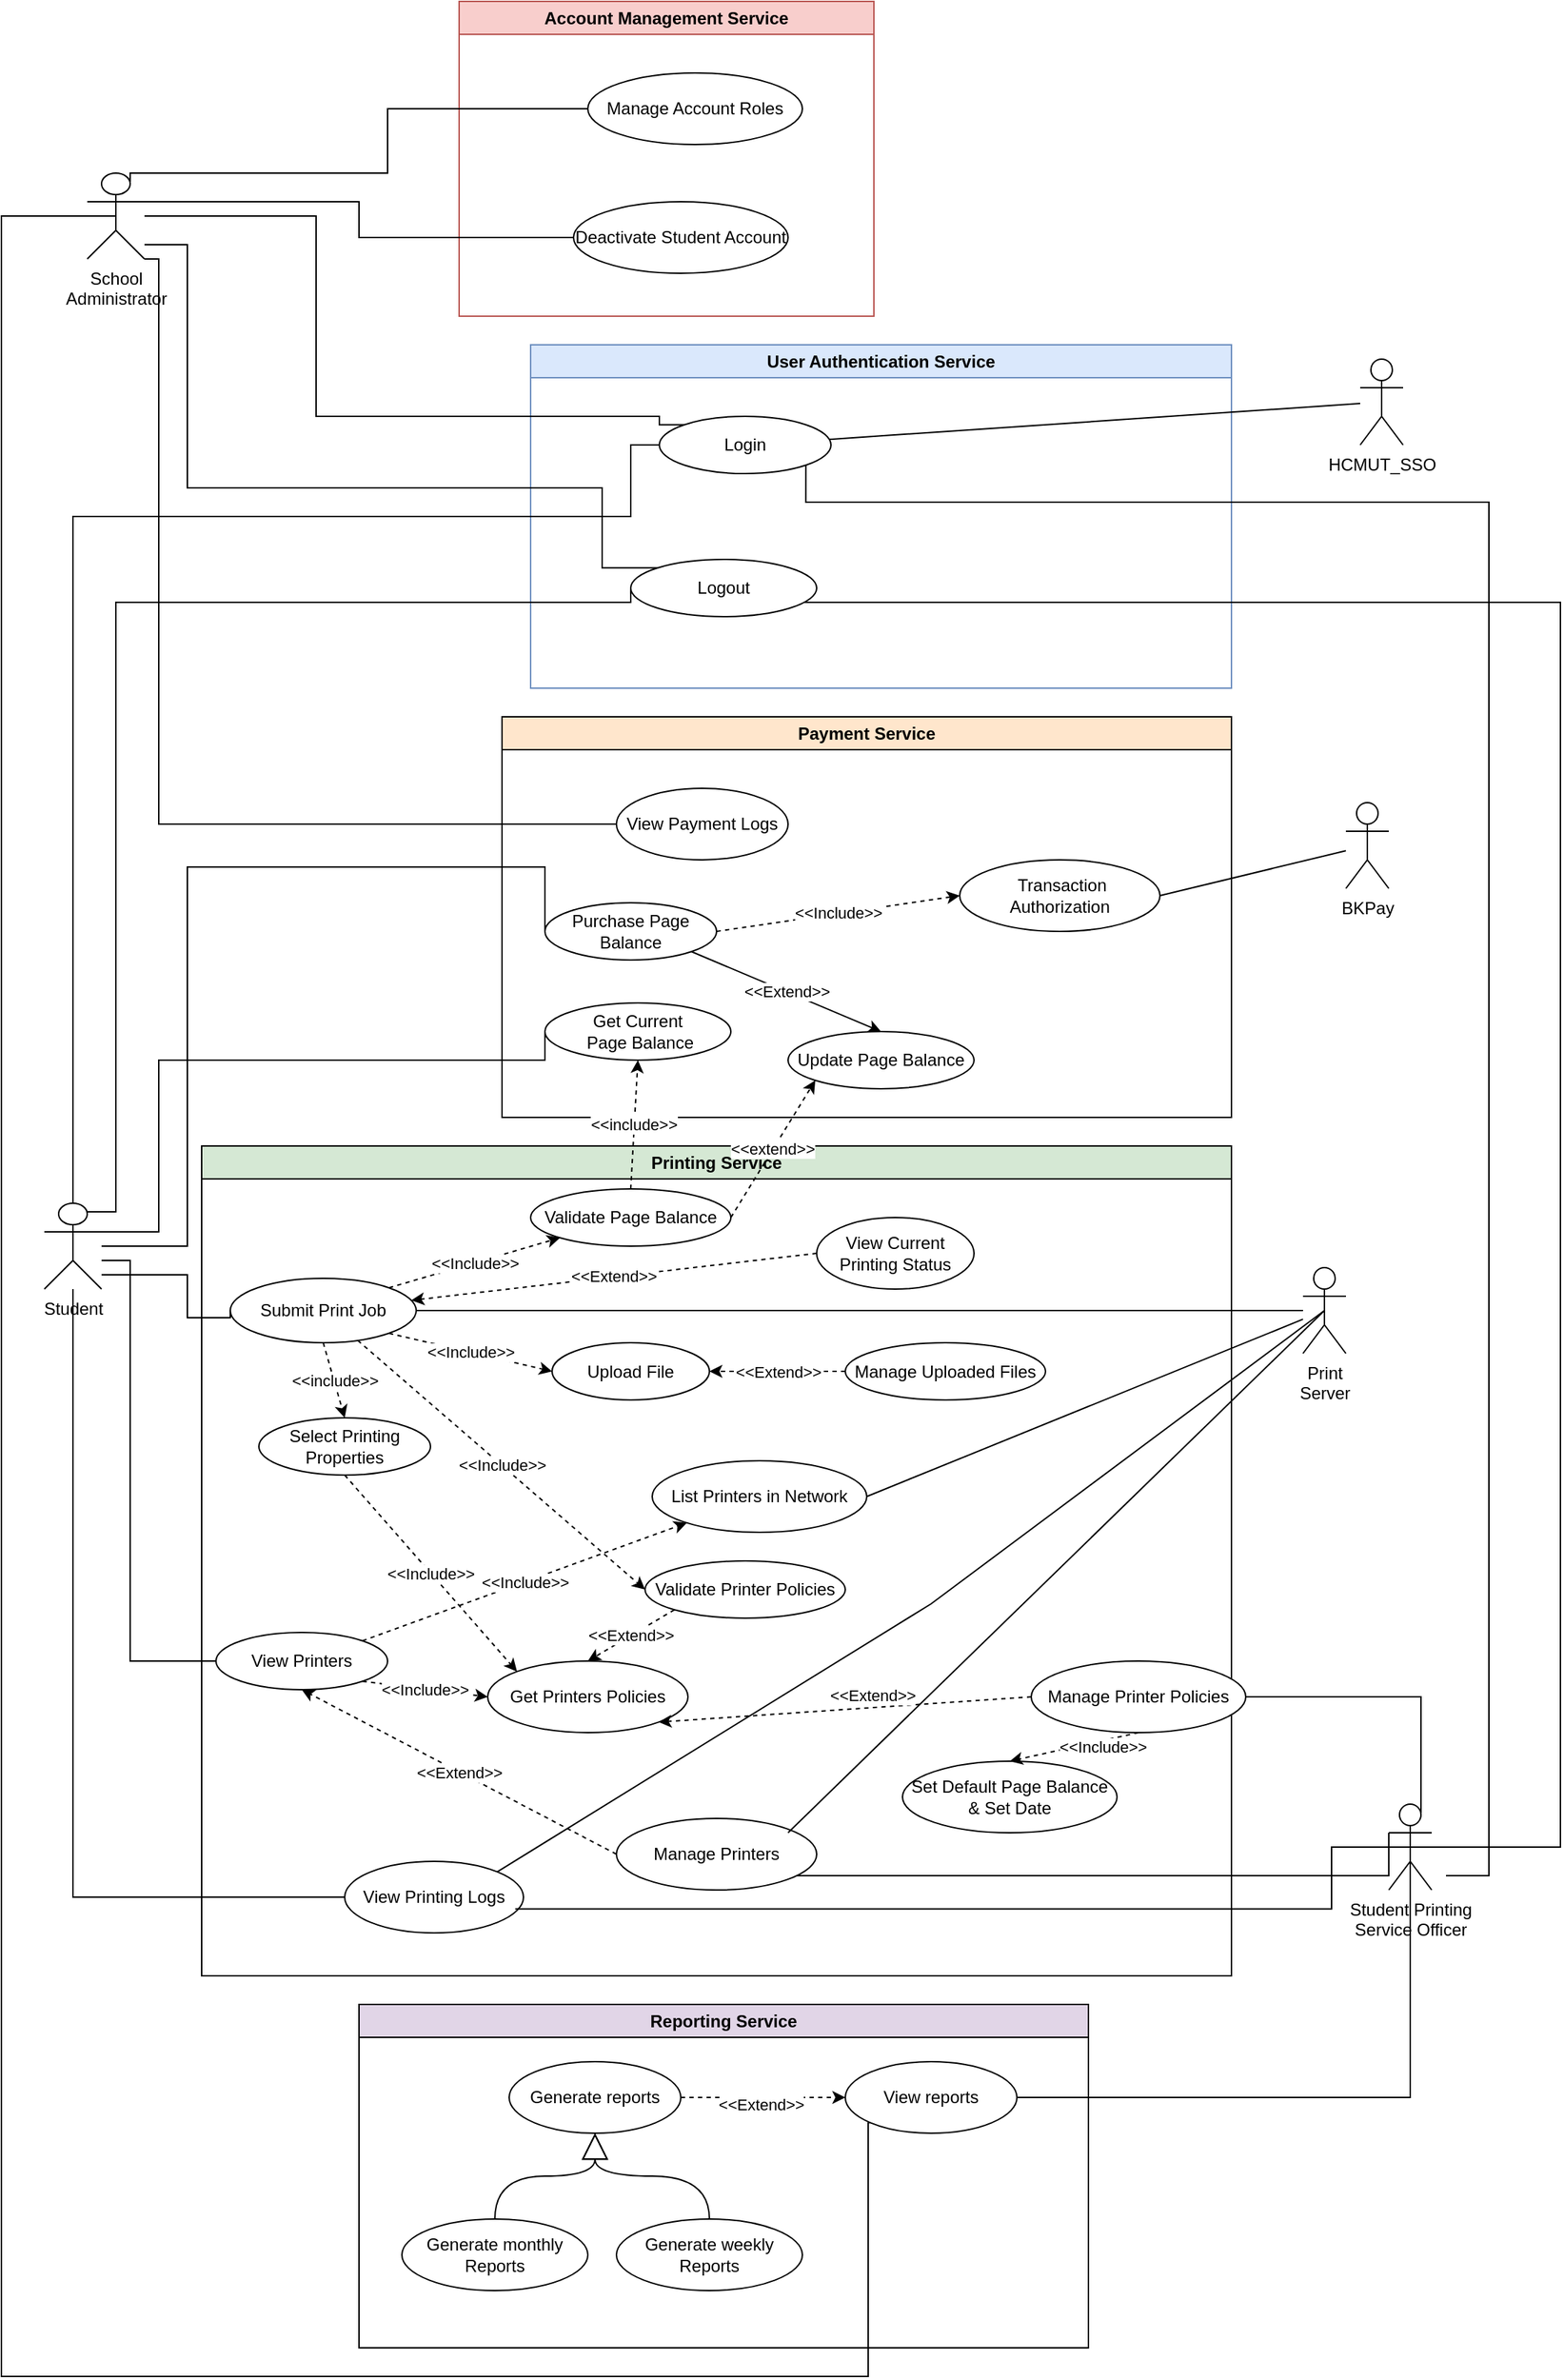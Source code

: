 <mxfile version="22.0.6" type="google">
  <diagram name="Page-1" id="yjwb8_FeGXJeK1elJ5wr">
    <mxGraphModel grid="1" page="1" gridSize="10" guides="1" tooltips="1" connect="1" arrows="1" fold="1" pageScale="1" pageWidth="850" pageHeight="1100" math="0" shadow="0">
      <root>
        <mxCell id="0" />
        <mxCell id="1" parent="0" />
        <mxCell id="9v_Q3Rwq5RwcZCM3eaC2-4" style="edgeStyle=orthogonalEdgeStyle;rounded=0;orthogonalLoop=1;jettySize=auto;html=1;exitX=1;exitY=0.5;exitDx=0;exitDy=0;" edge="1" parent="1">
          <mxGeometry relative="1" as="geometry">
            <mxPoint x="-240" y="900" as="sourcePoint" />
            <mxPoint x="-240" y="900" as="targetPoint" />
          </mxGeometry>
        </mxCell>
        <mxCell id="hRhXeQrY2aHqV7PL9zjj-3" value="Printing Service" style="swimlane;whiteSpace=wrap;html=1;fillColor=#d5e8d4;strokeColor=default;swimlaneLine=1;glass=0;rounded=0;" vertex="1" parent="1">
          <mxGeometry x="-680" y="240" width="720" height="580" as="geometry" />
        </mxCell>
        <mxCell id="hRhXeQrY2aHqV7PL9zjj-9" value="View Printers" style="ellipse;whiteSpace=wrap;html=1;" vertex="1" parent="hRhXeQrY2aHqV7PL9zjj-3">
          <mxGeometry x="10" y="340" width="120" height="40" as="geometry" />
        </mxCell>
        <mxCell id="hRhXeQrY2aHqV7PL9zjj-12" value="Submit Print Job" style="ellipse;whiteSpace=wrap;html=1;" vertex="1" parent="hRhXeQrY2aHqV7PL9zjj-3">
          <mxGeometry x="20" y="92.5" width="130" height="45" as="geometry" />
        </mxCell>
        <mxCell id="hRhXeQrY2aHqV7PL9zjj-19" value="Get Printers Policies" style="ellipse;whiteSpace=wrap;html=1;" vertex="1" parent="hRhXeQrY2aHqV7PL9zjj-3">
          <mxGeometry x="200" y="360" width="140" height="50" as="geometry" />
        </mxCell>
        <mxCell id="hRhXeQrY2aHqV7PL9zjj-22" value="&amp;lt;&amp;lt;Include&amp;gt;&amp;gt;" style="endArrow=classic;html=1;rounded=0;exitX=1;exitY=1;exitDx=0;exitDy=0;entryX=0;entryY=0.5;entryDx=0;entryDy=0;dashed=1;" edge="1" parent="hRhXeQrY2aHqV7PL9zjj-3" source="hRhXeQrY2aHqV7PL9zjj-9" target="hRhXeQrY2aHqV7PL9zjj-19">
          <mxGeometry width="50" height="50" relative="1" as="geometry">
            <mxPoint x="550" y="450" as="sourcePoint" />
            <mxPoint x="600" y="400" as="targetPoint" />
          </mxGeometry>
        </mxCell>
        <mxCell id="hRhXeQrY2aHqV7PL9zjj-23" value="List Printers in Network" style="ellipse;whiteSpace=wrap;html=1;" vertex="1" parent="hRhXeQrY2aHqV7PL9zjj-3">
          <mxGeometry x="315" y="220" width="150" height="50" as="geometry" />
        </mxCell>
        <mxCell id="hRhXeQrY2aHqV7PL9zjj-24" value="&amp;lt;&amp;lt;Include&amp;gt;&amp;gt;" style="endArrow=classic;html=1;rounded=0;exitX=1;exitY=0;exitDx=0;exitDy=0;dashed=1;" edge="1" parent="hRhXeQrY2aHqV7PL9zjj-3" source="hRhXeQrY2aHqV7PL9zjj-9" target="hRhXeQrY2aHqV7PL9zjj-23">
          <mxGeometry width="50" height="50" relative="1" as="geometry">
            <mxPoint x="190" y="220" as="sourcePoint" />
            <mxPoint x="310" y="200" as="targetPoint" />
          </mxGeometry>
        </mxCell>
        <mxCell id="hRhXeQrY2aHqV7PL9zjj-44" value="Validate Printer Policies" style="ellipse;whiteSpace=wrap;html=1;" vertex="1" parent="hRhXeQrY2aHqV7PL9zjj-3">
          <mxGeometry x="310" y="290" width="140" height="40" as="geometry" />
        </mxCell>
        <mxCell id="hRhXeQrY2aHqV7PL9zjj-28" value="Validate Page Balance" style="ellipse;whiteSpace=wrap;html=1;" vertex="1" parent="hRhXeQrY2aHqV7PL9zjj-3">
          <mxGeometry x="230" y="30" width="140" height="40" as="geometry" />
        </mxCell>
        <mxCell id="hRhXeQrY2aHqV7PL9zjj-29" value="&amp;lt;&amp;lt;Include&amp;gt;&amp;gt;" style="endArrow=classic;html=1;rounded=0;exitX=1;exitY=0;exitDx=0;exitDy=0;dashed=1;entryX=0;entryY=1;entryDx=0;entryDy=0;" edge="1" parent="hRhXeQrY2aHqV7PL9zjj-3" source="hRhXeQrY2aHqV7PL9zjj-12" target="hRhXeQrY2aHqV7PL9zjj-28">
          <mxGeometry width="50" height="50" relative="1" as="geometry">
            <mxPoint x="240" y="160" as="sourcePoint" />
            <mxPoint x="420" y="173" as="targetPoint" />
          </mxGeometry>
        </mxCell>
        <mxCell id="hRhXeQrY2aHqV7PL9zjj-45" value="&amp;lt;&amp;lt;Include&amp;gt;&amp;gt;" style="endArrow=classic;html=1;rounded=0;dashed=1;entryX=0;entryY=0.5;entryDx=0;entryDy=0;" edge="1" parent="hRhXeQrY2aHqV7PL9zjj-3" source="hRhXeQrY2aHqV7PL9zjj-12" target="hRhXeQrY2aHqV7PL9zjj-44">
          <mxGeometry width="50" height="50" relative="1" as="geometry">
            <mxPoint x="212" y="117" as="sourcePoint" />
            <mxPoint x="251" y="84" as="targetPoint" />
          </mxGeometry>
        </mxCell>
        <mxCell id="hRhXeQrY2aHqV7PL9zjj-46" value="View Current Printing Status" style="ellipse;whiteSpace=wrap;html=1;" vertex="1" parent="hRhXeQrY2aHqV7PL9zjj-3">
          <mxGeometry x="430" y="50" width="110" height="50" as="geometry" />
        </mxCell>
        <mxCell id="hRhXeQrY2aHqV7PL9zjj-48" value="&amp;lt;&amp;lt;Extend&amp;gt;&amp;gt;" style="endArrow=classic;html=1;rounded=0;dashed=1;exitX=0;exitY=0.5;exitDx=0;exitDy=0;" edge="1" parent="hRhXeQrY2aHqV7PL9zjj-3" source="hRhXeQrY2aHqV7PL9zjj-46" target="hRhXeQrY2aHqV7PL9zjj-12">
          <mxGeometry x="-0.002" width="50" height="50" relative="1" as="geometry">
            <mxPoint x="185" y="154" as="sourcePoint" />
            <mxPoint x="420" y="50" as="targetPoint" />
            <mxPoint as="offset" />
          </mxGeometry>
        </mxCell>
        <mxCell id="hRhXeQrY2aHqV7PL9zjj-51" style="edgeStyle=orthogonalEdgeStyle;rounded=0;orthogonalLoop=1;jettySize=auto;html=1;exitX=0.5;exitY=1;exitDx=0;exitDy=0;" edge="1" parent="hRhXeQrY2aHqV7PL9zjj-3" source="hRhXeQrY2aHqV7PL9zjj-28" target="hRhXeQrY2aHqV7PL9zjj-28">
          <mxGeometry relative="1" as="geometry" />
        </mxCell>
        <mxCell id="hRhXeQrY2aHqV7PL9zjj-56" value="View Printing Logs" style="ellipse;whiteSpace=wrap;html=1;" vertex="1" parent="hRhXeQrY2aHqV7PL9zjj-3">
          <mxGeometry x="100" y="500" width="125" height="50" as="geometry" />
        </mxCell>
        <mxCell id="hRhXeQrY2aHqV7PL9zjj-66" value="&amp;lt;&amp;lt;Extend&amp;gt;&amp;gt;" style="endArrow=classic;html=1;rounded=0;dashed=1;entryX=0.5;entryY=0;entryDx=0;entryDy=0;exitX=0;exitY=1;exitDx=0;exitDy=0;" edge="1" parent="hRhXeQrY2aHqV7PL9zjj-3" source="hRhXeQrY2aHqV7PL9zjj-44" target="hRhXeQrY2aHqV7PL9zjj-19">
          <mxGeometry x="-0.009" width="50" height="50" relative="1" as="geometry">
            <mxPoint x="165" y="129" as="sourcePoint" />
            <mxPoint x="420" y="125" as="targetPoint" />
            <mxPoint as="offset" />
          </mxGeometry>
        </mxCell>
        <mxCell id="hRhXeQrY2aHqV7PL9zjj-67" value="Manage Printers" style="ellipse;whiteSpace=wrap;html=1;" vertex="1" parent="hRhXeQrY2aHqV7PL9zjj-3">
          <mxGeometry x="290" y="470" width="140" height="50" as="geometry" />
        </mxCell>
        <mxCell id="hRhXeQrY2aHqV7PL9zjj-88" value="&amp;lt;&amp;lt;Extend&amp;gt;&amp;gt;" style="endArrow=classic;html=1;rounded=0;dashed=1;entryX=0.5;entryY=1;entryDx=0;entryDy=0;exitX=0;exitY=0.5;exitDx=0;exitDy=0;" edge="1" parent="hRhXeQrY2aHqV7PL9zjj-3" source="hRhXeQrY2aHqV7PL9zjj-67" target="hRhXeQrY2aHqV7PL9zjj-9">
          <mxGeometry x="-0.002" width="50" height="50" relative="1" as="geometry">
            <mxPoint x="421" y="274" as="sourcePoint" />
            <mxPoint x="365" y="310" as="targetPoint" />
            <mxPoint as="offset" />
          </mxGeometry>
        </mxCell>
        <mxCell id="hRhXeQrY2aHqV7PL9zjj-90" value="Manage Printer Policies" style="ellipse;whiteSpace=wrap;html=1;" vertex="1" parent="hRhXeQrY2aHqV7PL9zjj-3">
          <mxGeometry x="580" y="360" width="150" height="50" as="geometry" />
        </mxCell>
        <mxCell id="hRhXeQrY2aHqV7PL9zjj-91" value="&amp;lt;&amp;lt;Extend&amp;gt;&amp;gt;" style="endArrow=classic;html=1;rounded=0;dashed=1;entryX=1;entryY=1;entryDx=0;entryDy=0;exitX=0;exitY=0.5;exitDx=0;exitDy=0;" edge="1" parent="hRhXeQrY2aHqV7PL9zjj-3" source="hRhXeQrY2aHqV7PL9zjj-90" target="hRhXeQrY2aHqV7PL9zjj-19">
          <mxGeometry x="-0.149" y="-9" width="50" height="50" relative="1" as="geometry">
            <mxPoint x="380" y="445" as="sourcePoint" />
            <mxPoint x="150" y="280" as="targetPoint" />
            <mxPoint as="offset" />
          </mxGeometry>
        </mxCell>
        <mxCell id="hRhXeQrY2aHqV7PL9zjj-127" value="Set Default Page Balance&lt;br&gt;&amp;amp; Set Date" style="ellipse;whiteSpace=wrap;html=1;" vertex="1" parent="hRhXeQrY2aHqV7PL9zjj-3">
          <mxGeometry x="490" y="430" width="150" height="50" as="geometry" />
        </mxCell>
        <mxCell id="hRhXeQrY2aHqV7PL9zjj-130" value="Upload File" style="ellipse;whiteSpace=wrap;html=1;" vertex="1" parent="hRhXeQrY2aHqV7PL9zjj-3">
          <mxGeometry x="245" y="137.5" width="110" height="40" as="geometry" />
        </mxCell>
        <mxCell id="hRhXeQrY2aHqV7PL9zjj-131" value="&amp;lt;&amp;lt;Include&amp;gt;&amp;gt;" style="endArrow=classic;html=1;rounded=0;exitX=1;exitY=1;exitDx=0;exitDy=0;dashed=1;entryX=0;entryY=0.5;entryDx=0;entryDy=0;" edge="1" parent="hRhXeQrY2aHqV7PL9zjj-3" source="hRhXeQrY2aHqV7PL9zjj-12" target="hRhXeQrY2aHqV7PL9zjj-130">
          <mxGeometry width="50" height="50" relative="1" as="geometry">
            <mxPoint x="141" y="109" as="sourcePoint" />
            <mxPoint x="261" y="74" as="targetPoint" />
          </mxGeometry>
        </mxCell>
        <mxCell id="hRhXeQrY2aHqV7PL9zjj-132" value="Manage Uploaded Files" style="ellipse;whiteSpace=wrap;html=1;" vertex="1" parent="hRhXeQrY2aHqV7PL9zjj-3">
          <mxGeometry x="450" y="137.5" width="140" height="40" as="geometry" />
        </mxCell>
        <mxCell id="hRhXeQrY2aHqV7PL9zjj-133" value="&amp;lt;&amp;lt;Extend&amp;gt;&amp;gt;" style="endArrow=classic;html=1;rounded=0;dashed=1;exitX=0;exitY=0.5;exitDx=0;exitDy=0;entryX=1;entryY=0.5;entryDx=0;entryDy=0;" edge="1" parent="hRhXeQrY2aHqV7PL9zjj-3" source="hRhXeQrY2aHqV7PL9zjj-132" target="hRhXeQrY2aHqV7PL9zjj-130">
          <mxGeometry x="-0.002" width="50" height="50" relative="1" as="geometry">
            <mxPoint x="450" y="95" as="sourcePoint" />
            <mxPoint x="158" y="120" as="targetPoint" />
            <mxPoint as="offset" />
          </mxGeometry>
        </mxCell>
        <mxCell id="hRhXeQrY2aHqV7PL9zjj-134" value="Select Printing&lt;br&gt;Properties" style="ellipse;whiteSpace=wrap;html=1;" vertex="1" parent="hRhXeQrY2aHqV7PL9zjj-3">
          <mxGeometry x="40" y="190" width="120" height="40" as="geometry" />
        </mxCell>
        <mxCell id="hRhXeQrY2aHqV7PL9zjj-135" value="&amp;lt;&amp;lt;include&amp;gt;&amp;gt;" style="endArrow=classic;html=1;rounded=0;exitX=0.5;exitY=1;exitDx=0;exitDy=0;dashed=1;entryX=0.5;entryY=0;entryDx=0;entryDy=0;" edge="1" parent="hRhXeQrY2aHqV7PL9zjj-3" source="hRhXeQrY2aHqV7PL9zjj-12" target="hRhXeQrY2aHqV7PL9zjj-134">
          <mxGeometry width="50" height="50" relative="1" as="geometry">
            <mxPoint x="141" y="141" as="sourcePoint" />
            <mxPoint x="255" y="168" as="targetPoint" />
          </mxGeometry>
        </mxCell>
        <mxCell id="hRhXeQrY2aHqV7PL9zjj-136" value="&amp;lt;&amp;lt;Include&amp;gt;&amp;gt;" style="endArrow=classic;html=1;rounded=0;exitX=0.5;exitY=1;exitDx=0;exitDy=0;dashed=1;entryX=0;entryY=0;entryDx=0;entryDy=0;" edge="1" parent="hRhXeQrY2aHqV7PL9zjj-3" source="hRhXeQrY2aHqV7PL9zjj-134" target="hRhXeQrY2aHqV7PL9zjj-19">
          <mxGeometry width="50" height="50" relative="1" as="geometry">
            <mxPoint x="95" y="148" as="sourcePoint" />
            <mxPoint x="110" y="200" as="targetPoint" />
          </mxGeometry>
        </mxCell>
        <mxCell id="3JWlbJhxmjEV3d1sbLk1-1" value="&amp;lt;&amp;lt;Include&amp;gt;&amp;gt;" style="endArrow=classic;html=1;rounded=0;dashed=1;entryX=0.5;entryY=0;entryDx=0;entryDy=0;exitX=0.5;exitY=1;exitDx=0;exitDy=0;" edge="1" parent="hRhXeQrY2aHqV7PL9zjj-3" source="hRhXeQrY2aHqV7PL9zjj-90" target="hRhXeQrY2aHqV7PL9zjj-127">
          <mxGeometry x="-0.423" y="4" width="50" height="50" relative="1" as="geometry">
            <mxPoint x="590" y="395" as="sourcePoint" />
            <mxPoint x="330" y="412" as="targetPoint" />
            <mxPoint as="offset" />
          </mxGeometry>
        </mxCell>
        <mxCell id="hRhXeQrY2aHqV7PL9zjj-11" style="rounded=0;orthogonalLoop=1;jettySize=auto;html=1;endArrow=none;endFill=0;edgeStyle=orthogonalEdgeStyle;" edge="1" parent="1" source="hRhXeQrY2aHqV7PL9zjj-6" target="hRhXeQrY2aHqV7PL9zjj-9">
          <mxGeometry relative="1" as="geometry">
            <Array as="points">
              <mxPoint x="-730" y="320" />
              <mxPoint x="-730" y="600" />
            </Array>
          </mxGeometry>
        </mxCell>
        <mxCell id="hRhXeQrY2aHqV7PL9zjj-6" value="Student" style="shape=umlActor;verticalLabelPosition=bottom;verticalAlign=top;html=1;outlineConnect=0;" vertex="1" parent="1">
          <mxGeometry x="-790" y="280" width="40" height="60" as="geometry" />
        </mxCell>
        <mxCell id="hRhXeQrY2aHqV7PL9zjj-14" value="" style="endArrow=none;html=1;rounded=0;entryX=0;entryY=0.5;entryDx=0;entryDy=0;edgeStyle=orthogonalEdgeStyle;" edge="1" parent="1" source="hRhXeQrY2aHqV7PL9zjj-6" target="hRhXeQrY2aHqV7PL9zjj-12">
          <mxGeometry width="50" height="50" relative="1" as="geometry">
            <mxPoint x="-190" y="550" as="sourcePoint" />
            <mxPoint x="-140" y="500" as="targetPoint" />
            <Array as="points">
              <mxPoint x="-690" y="330" />
              <mxPoint x="-690" y="360" />
              <mxPoint x="-660" y="360" />
            </Array>
          </mxGeometry>
        </mxCell>
        <mxCell id="hRhXeQrY2aHqV7PL9zjj-25" value="Print&lt;br&gt;Server" style="shape=umlActor;verticalLabelPosition=bottom;verticalAlign=top;html=1;outlineConnect=0;" vertex="1" parent="1">
          <mxGeometry x="90" y="325" width="30" height="60" as="geometry" />
        </mxCell>
        <mxCell id="hRhXeQrY2aHqV7PL9zjj-26" value="" style="endArrow=none;html=1;rounded=0;exitX=1;exitY=0.5;exitDx=0;exitDy=0;" edge="1" parent="1" source="hRhXeQrY2aHqV7PL9zjj-23" target="hRhXeQrY2aHqV7PL9zjj-25">
          <mxGeometry width="50" height="50" relative="1" as="geometry">
            <mxPoint x="-100" y="610" as="sourcePoint" />
            <mxPoint x="-50" y="560" as="targetPoint" />
          </mxGeometry>
        </mxCell>
        <mxCell id="hRhXeQrY2aHqV7PL9zjj-31" value="" style="endArrow=none;html=1;rounded=0;exitX=1;exitY=0.5;exitDx=0;exitDy=0;" edge="1" parent="1" source="hRhXeQrY2aHqV7PL9zjj-12" target="hRhXeQrY2aHqV7PL9zjj-25">
          <mxGeometry width="50" height="50" relative="1" as="geometry">
            <mxPoint x="-110" y="610" as="sourcePoint" />
            <mxPoint x="-60" y="560" as="targetPoint" />
          </mxGeometry>
        </mxCell>
        <mxCell id="hRhXeQrY2aHqV7PL9zjj-32" value="Payment Service" style="swimlane;whiteSpace=wrap;html=1;fillColor=#ffe6cc;strokeColor=#000000;" vertex="1" parent="1">
          <mxGeometry x="-470" y="-60" width="510" height="280" as="geometry" />
        </mxCell>
        <mxCell id="hRhXeQrY2aHqV7PL9zjj-33" value="Get Current&lt;br&gt;&amp;nbsp;Page Balance" style="ellipse;whiteSpace=wrap;html=1;" vertex="1" parent="hRhXeQrY2aHqV7PL9zjj-32">
          <mxGeometry x="30" y="200" width="130" height="40" as="geometry" />
        </mxCell>
        <mxCell id="hRhXeQrY2aHqV7PL9zjj-138" value="&amp;lt;&amp;lt;Extend&amp;gt;&amp;gt;" style="rounded=0;orthogonalLoop=1;jettySize=auto;html=1;exitX=1;exitY=1;exitDx=0;exitDy=0;entryX=0.5;entryY=0;entryDx=0;entryDy=0;" edge="1" parent="hRhXeQrY2aHqV7PL9zjj-32" source="hRhXeQrY2aHqV7PL9zjj-39" target="hRhXeQrY2aHqV7PL9zjj-118">
          <mxGeometry x="0.001" relative="1" as="geometry">
            <mxPoint as="offset" />
          </mxGeometry>
        </mxCell>
        <mxCell id="hRhXeQrY2aHqV7PL9zjj-39" value="Purchase Page Balance" style="ellipse;whiteSpace=wrap;html=1;" vertex="1" parent="hRhXeQrY2aHqV7PL9zjj-32">
          <mxGeometry x="30" y="130" width="120" height="40" as="geometry" />
        </mxCell>
        <mxCell id="hRhXeQrY2aHqV7PL9zjj-41" value="&amp;nbsp;Transaction&lt;br&gt;Authorization" style="ellipse;whiteSpace=wrap;html=1;" vertex="1" parent="hRhXeQrY2aHqV7PL9zjj-32">
          <mxGeometry x="320" y="100" width="140" height="50" as="geometry" />
        </mxCell>
        <mxCell id="hRhXeQrY2aHqV7PL9zjj-43" value="&amp;lt;&amp;lt;Include&amp;gt;&amp;gt;" style="endArrow=classic;html=1;rounded=0;exitX=1;exitY=0.5;exitDx=0;exitDy=0;dashed=1;entryX=0;entryY=0.5;entryDx=0;entryDy=0;" edge="1" parent="hRhXeQrY2aHqV7PL9zjj-32" source="hRhXeQrY2aHqV7PL9zjj-39" target="hRhXeQrY2aHqV7PL9zjj-41">
          <mxGeometry width="50" height="50" relative="1" as="geometry">
            <mxPoint x="130" y="290" as="sourcePoint" />
            <mxPoint x="175" y="210" as="targetPoint" />
          </mxGeometry>
        </mxCell>
        <mxCell id="hRhXeQrY2aHqV7PL9zjj-118" value="Update Page Balance" style="ellipse;whiteSpace=wrap;html=1;" vertex="1" parent="hRhXeQrY2aHqV7PL9zjj-32">
          <mxGeometry x="200" y="220" width="130" height="40" as="geometry" />
        </mxCell>
        <mxCell id="hRhXeQrY2aHqV7PL9zjj-164" value="View Payment Logs" style="ellipse;whiteSpace=wrap;html=1;" vertex="1" parent="hRhXeQrY2aHqV7PL9zjj-32">
          <mxGeometry x="80" y="50" width="120" height="50" as="geometry" />
        </mxCell>
        <mxCell id="hRhXeQrY2aHqV7PL9zjj-34" value="" style="endArrow=none;html=1;rounded=0;entryX=0;entryY=0.5;entryDx=0;entryDy=0;edgeStyle=orthogonalEdgeStyle;" edge="1" parent="1" source="hRhXeQrY2aHqV7PL9zjj-6" target="hRhXeQrY2aHqV7PL9zjj-33">
          <mxGeometry width="50" height="50" relative="1" as="geometry">
            <mxPoint x="-707" y="276" as="sourcePoint" />
            <mxPoint x="-20" y="260" as="targetPoint" />
            <Array as="points">
              <mxPoint x="-710" y="300" />
              <mxPoint x="-710" y="180" />
            </Array>
          </mxGeometry>
        </mxCell>
        <mxCell id="hRhXeQrY2aHqV7PL9zjj-37" value="BKPay" style="shape=umlActor;verticalLabelPosition=bottom;verticalAlign=top;html=1;outlineConnect=0;" vertex="1" parent="1">
          <mxGeometry x="120" width="30" height="60" as="geometry" />
        </mxCell>
        <mxCell id="hRhXeQrY2aHqV7PL9zjj-40" value="" style="endArrow=none;html=1;rounded=0;entryX=0;entryY=0.5;entryDx=0;entryDy=0;edgeStyle=orthogonalEdgeStyle;" edge="1" parent="1" source="hRhXeQrY2aHqV7PL9zjj-6" target="hRhXeQrY2aHqV7PL9zjj-39">
          <mxGeometry width="50" height="50" relative="1" as="geometry">
            <mxPoint x="-230" y="240" as="sourcePoint" />
            <mxPoint x="-180" y="190" as="targetPoint" />
            <Array as="points">
              <mxPoint x="-690" y="310" />
              <mxPoint x="-690" y="45" />
            </Array>
          </mxGeometry>
        </mxCell>
        <mxCell id="hRhXeQrY2aHqV7PL9zjj-42" value="" style="endArrow=none;html=1;rounded=0;exitX=1;exitY=0.5;exitDx=0;exitDy=0;" edge="1" parent="1" source="hRhXeQrY2aHqV7PL9zjj-41" target="hRhXeQrY2aHqV7PL9zjj-37">
          <mxGeometry width="50" height="50" relative="1" as="geometry">
            <mxPoint x="-230" y="240" as="sourcePoint" />
            <mxPoint x="-180" y="190" as="targetPoint" />
          </mxGeometry>
        </mxCell>
        <mxCell id="hRhXeQrY2aHqV7PL9zjj-35" value="&amp;lt;&amp;lt;include&amp;gt;&amp;gt;" style="endArrow=classic;html=1;rounded=0;exitX=0.5;exitY=0;exitDx=0;exitDy=0;dashed=1;entryX=0.5;entryY=1;entryDx=0;entryDy=0;" edge="1" parent="1" source="hRhXeQrY2aHqV7PL9zjj-28" target="hRhXeQrY2aHqV7PL9zjj-33">
          <mxGeometry width="50" height="50" relative="1" as="geometry">
            <mxPoint x="-458" y="362" as="sourcePoint" />
            <mxPoint x="-382" y="164" as="targetPoint" />
          </mxGeometry>
        </mxCell>
        <mxCell id="baDIOxzghW0TllfMZs_H-3" value="User Authentication Service" style="swimlane;whiteSpace=wrap;html=1;fillColor=#dae8fc;strokeColor=#6c8ebf;" vertex="1" parent="1">
          <mxGeometry x="-450" y="-320" width="490" height="240" as="geometry" />
        </mxCell>
        <mxCell id="baDIOxzghW0TllfMZs_H-4" value="Logout" style="ellipse;whiteSpace=wrap;html=1;" vertex="1" parent="baDIOxzghW0TllfMZs_H-3">
          <mxGeometry x="70" y="150" width="130" height="40" as="geometry" />
        </mxCell>
        <mxCell id="baDIOxzghW0TllfMZs_H-5" value="Login" style="ellipse;whiteSpace=wrap;html=1;" vertex="1" parent="baDIOxzghW0TllfMZs_H-3">
          <mxGeometry x="90" y="50" width="120" height="40" as="geometry" />
        </mxCell>
        <mxCell id="hRhXeQrY2aHqV7PL9zjj-124" style="edgeStyle=orthogonalEdgeStyle;rounded=0;orthogonalLoop=1;jettySize=auto;html=1;exitX=1;exitY=0.333;exitDx=0;exitDy=0;exitPerimeter=0;endArrow=none;endFill=0;entryX=1;entryY=1;entryDx=0;entryDy=0;" edge="1" parent="baDIOxzghW0TllfMZs_H-3" target="baDIOxzghW0TllfMZs_H-5">
          <mxGeometry relative="1" as="geometry">
            <Array as="points">
              <mxPoint x="670" y="1070" />
              <mxPoint x="670" y="110" />
              <mxPoint x="192" y="110" />
            </Array>
            <mxPoint x="210.0" y="110" as="targetPoint" />
            <mxPoint x="640" y="1070" as="sourcePoint" />
          </mxGeometry>
        </mxCell>
        <mxCell id="hRhXeQrY2aHqV7PL9zjj-123" style="edgeStyle=orthogonalEdgeStyle;rounded=0;orthogonalLoop=1;jettySize=auto;html=1;exitX=0.5;exitY=0.5;exitDx=0;exitDy=0;exitPerimeter=0;endArrow=none;endFill=0;" edge="1" parent="1" source="hRhXeQrY2aHqV7PL9zjj-50" target="baDIOxzghW0TllfMZs_H-4">
          <mxGeometry relative="1" as="geometry">
            <Array as="points">
              <mxPoint x="270" y="730" />
              <mxPoint x="270" y="-140" />
            </Array>
          </mxGeometry>
        </mxCell>
        <mxCell id="hRhXeQrY2aHqV7PL9zjj-50" value="Student Printing&lt;br&gt;Service Officer" style="shape=umlActor;verticalLabelPosition=bottom;verticalAlign=top;html=1;outlineConnect=0;" vertex="1" parent="1">
          <mxGeometry x="150" y="700" width="30" height="60" as="geometry" />
        </mxCell>
        <mxCell id="baDIOxzghW0TllfMZs_H-12" value="" style="endArrow=none;html=1;rounded=0;entryX=0;entryY=0.5;entryDx=0;entryDy=0;exitX=0.5;exitY=0;exitDx=0;exitDy=0;exitPerimeter=0;edgeStyle=orthogonalEdgeStyle;" edge="1" parent="1" source="hRhXeQrY2aHqV7PL9zjj-6" target="baDIOxzghW0TllfMZs_H-5">
          <mxGeometry width="50" height="50" relative="1" as="geometry">
            <mxPoint x="-700" y="260" as="sourcePoint" />
            <mxPoint x="-50" y="-120" as="targetPoint" />
            <Array as="points">
              <mxPoint x="-770" y="-200" />
              <mxPoint x="-380" y="-200" />
              <mxPoint x="-380" y="-250" />
            </Array>
          </mxGeometry>
        </mxCell>
        <mxCell id="baDIOxzghW0TllfMZs_H-13" value="" style="endArrow=none;html=1;rounded=0;entryX=0;entryY=0.5;entryDx=0;entryDy=0;exitX=0.75;exitY=0.1;exitDx=0;exitDy=0;exitPerimeter=0;edgeStyle=orthogonalEdgeStyle;" edge="1" parent="1" source="hRhXeQrY2aHqV7PL9zjj-6" target="baDIOxzghW0TllfMZs_H-4">
          <mxGeometry width="50" height="50" relative="1" as="geometry">
            <mxPoint x="-690" y="260" as="sourcePoint" />
            <mxPoint x="-50" y="10" as="targetPoint" />
            <Array as="points">
              <mxPoint x="-740" y="286" />
              <mxPoint x="-740" y="-140" />
            </Array>
          </mxGeometry>
        </mxCell>
        <mxCell id="hRhXeQrY2aHqV7PL9zjj-52" value="HCMUT_SSO" style="shape=umlActor;verticalLabelPosition=bottom;verticalAlign=top;html=1;outlineConnect=0;" vertex="1" parent="1">
          <mxGeometry x="130" y="-310" width="30" height="60" as="geometry" />
        </mxCell>
        <mxCell id="hRhXeQrY2aHqV7PL9zjj-55" value="" style="endArrow=none;html=1;rounded=0;" edge="1" parent="1" source="baDIOxzghW0TllfMZs_H-5" target="hRhXeQrY2aHqV7PL9zjj-52">
          <mxGeometry width="50" height="50" relative="1" as="geometry">
            <mxPoint x="-270" y="-240" as="sourcePoint" />
            <mxPoint x="-180" y="-140" as="targetPoint" />
          </mxGeometry>
        </mxCell>
        <mxCell id="hRhXeQrY2aHqV7PL9zjj-58" value="" style="endArrow=none;html=1;rounded=0;entryX=0;entryY=0.5;entryDx=0;entryDy=0;edgeStyle=orthogonalEdgeStyle;" edge="1" parent="1" source="hRhXeQrY2aHqV7PL9zjj-6" target="hRhXeQrY2aHqV7PL9zjj-56">
          <mxGeometry width="50" height="50" relative="1" as="geometry">
            <mxPoint x="-130" y="560" as="sourcePoint" />
            <mxPoint x="-80" y="510" as="targetPoint" />
            <Array as="points">
              <mxPoint x="-770" y="765" />
            </Array>
          </mxGeometry>
        </mxCell>
        <mxCell id="hRhXeQrY2aHqV7PL9zjj-60" value="" style="endArrow=none;html=1;rounded=0;entryX=0.954;entryY=0.666;entryDx=0;entryDy=0;entryPerimeter=0;exitX=0.5;exitY=0.5;exitDx=0;exitDy=0;exitPerimeter=0;edgeStyle=orthogonalEdgeStyle;" edge="1" parent="1" source="hRhXeQrY2aHqV7PL9zjj-50" target="hRhXeQrY2aHqV7PL9zjj-56">
          <mxGeometry width="50" height="50" relative="1" as="geometry">
            <mxPoint x="-80" y="810" as="sourcePoint" />
            <mxPoint x="-30" y="760" as="targetPoint" />
            <Array as="points">
              <mxPoint x="110" y="730" />
              <mxPoint x="110" y="773" />
            </Array>
          </mxGeometry>
        </mxCell>
        <mxCell id="hRhXeQrY2aHqV7PL9zjj-62" value="" style="endArrow=none;html=1;rounded=0;exitX=1;exitY=0;exitDx=0;exitDy=0;entryX=0.5;entryY=0.5;entryDx=0;entryDy=0;entryPerimeter=0;" edge="1" parent="1" source="hRhXeQrY2aHqV7PL9zjj-56" target="hRhXeQrY2aHqV7PL9zjj-25">
          <mxGeometry width="50" height="50" relative="1" as="geometry">
            <mxPoint x="-489.915" y="716.8" as="sourcePoint" />
            <mxPoint x="101.46" y="410" as="targetPoint" />
            <Array as="points">
              <mxPoint x="-170" y="560" />
            </Array>
          </mxGeometry>
        </mxCell>
        <mxCell id="hRhXeQrY2aHqV7PL9zjj-69" value="" style="endArrow=none;html=1;rounded=0;exitX=0;exitY=0.333;exitDx=0;exitDy=0;exitPerimeter=0;edgeStyle=orthogonalEdgeStyle;" edge="1" parent="1" source="hRhXeQrY2aHqV7PL9zjj-50" target="hRhXeQrY2aHqV7PL9zjj-67">
          <mxGeometry width="50" height="50" relative="1" as="geometry">
            <mxPoint x="-20" y="680" as="sourcePoint" />
            <mxPoint x="30" y="630" as="targetPoint" />
            <Array as="points">
              <mxPoint x="150" y="750" />
            </Array>
          </mxGeometry>
        </mxCell>
        <mxCell id="hRhXeQrY2aHqV7PL9zjj-70" value="" style="endArrow=none;html=1;rounded=0;entryX=0.857;entryY=0.2;entryDx=0;entryDy=0;entryPerimeter=0;exitX=0.5;exitY=0.5;exitDx=0;exitDy=0;exitPerimeter=0;" edge="1" parent="1" source="hRhXeQrY2aHqV7PL9zjj-25" target="hRhXeQrY2aHqV7PL9zjj-67">
          <mxGeometry width="50" height="50" relative="1" as="geometry">
            <mxPoint x="150" y="410.077" as="sourcePoint" />
            <mxPoint x="-220" y="670" as="targetPoint" />
          </mxGeometry>
        </mxCell>
        <mxCell id="hRhXeQrY2aHqV7PL9zjj-92" value="" style="endArrow=none;html=1;rounded=0;exitX=1;exitY=0.5;exitDx=0;exitDy=0;entryX=0.75;entryY=0.1;entryDx=0;entryDy=0;entryPerimeter=0;edgeStyle=orthogonalEdgeStyle;" edge="1" parent="1" source="hRhXeQrY2aHqV7PL9zjj-90" target="hRhXeQrY2aHqV7PL9zjj-50">
          <mxGeometry width="50" height="50" relative="1" as="geometry">
            <mxPoint x="40" y="780" as="sourcePoint" />
            <mxPoint x="90" y="730" as="targetPoint" />
          </mxGeometry>
        </mxCell>
        <mxCell id="hRhXeQrY2aHqV7PL9zjj-94" value="Reporting Service" style="swimlane;whiteSpace=wrap;html=1;fillColor=#e1d5e7;strokeColor=#000000;" vertex="1" parent="1">
          <mxGeometry x="-570" y="840" width="510" height="240" as="geometry" />
        </mxCell>
        <mxCell id="hRhXeQrY2aHqV7PL9zjj-95" value="Generate reports" style="ellipse;whiteSpace=wrap;html=1;" vertex="1" parent="hRhXeQrY2aHqV7PL9zjj-94">
          <mxGeometry x="105" y="40" width="120" height="50" as="geometry" />
        </mxCell>
        <mxCell id="hRhXeQrY2aHqV7PL9zjj-98" value="View reports" style="ellipse;whiteSpace=wrap;html=1;" vertex="1" parent="hRhXeQrY2aHqV7PL9zjj-94">
          <mxGeometry x="340" y="40" width="120" height="50" as="geometry" />
        </mxCell>
        <mxCell id="hRhXeQrY2aHqV7PL9zjj-99" value="&amp;lt;&amp;lt;Extend&amp;gt;&amp;gt;" style="endArrow=classic;html=1;rounded=0;dashed=1;entryX=0;entryY=0.5;entryDx=0;entryDy=0;exitX=1;exitY=0.5;exitDx=0;exitDy=0;" edge="1" parent="hRhXeQrY2aHqV7PL9zjj-94" source="hRhXeQrY2aHqV7PL9zjj-95" target="hRhXeQrY2aHqV7PL9zjj-98">
          <mxGeometry x="-0.034" y="-5" width="50" height="50" relative="1" as="geometry">
            <mxPoint x="270" y="140" as="sourcePoint" />
            <mxPoint x="274" y="-187" as="targetPoint" />
            <mxPoint as="offset" />
          </mxGeometry>
        </mxCell>
        <mxCell id="hRhXeQrY2aHqV7PL9zjj-102" value="Generate monthly Reports" style="ellipse;whiteSpace=wrap;html=1;" vertex="1" parent="hRhXeQrY2aHqV7PL9zjj-94">
          <mxGeometry x="30" y="150" width="130" height="50" as="geometry" />
        </mxCell>
        <mxCell id="hRhXeQrY2aHqV7PL9zjj-103" value="Generate weekly Reports" style="ellipse;whiteSpace=wrap;html=1;" vertex="1" parent="hRhXeQrY2aHqV7PL9zjj-94">
          <mxGeometry x="180" y="150" width="130" height="50" as="geometry" />
        </mxCell>
        <mxCell id="hRhXeQrY2aHqV7PL9zjj-104" value="" style="endArrow=block;endSize=16;endFill=0;html=1;rounded=0;entryX=0.5;entryY=1;entryDx=0;entryDy=0;exitX=0.5;exitY=0;exitDx=0;exitDy=0;edgeStyle=orthogonalEdgeStyle;curved=1;" edge="1" parent="hRhXeQrY2aHqV7PL9zjj-94" source="hRhXeQrY2aHqV7PL9zjj-103" target="hRhXeQrY2aHqV7PL9zjj-95">
          <mxGeometry width="160" relative="1" as="geometry">
            <mxPoint x="560" y="120" as="sourcePoint" />
            <mxPoint x="720" y="120" as="targetPoint" />
          </mxGeometry>
        </mxCell>
        <mxCell id="hRhXeQrY2aHqV7PL9zjj-116" value="" style="endArrow=block;endSize=16;endFill=0;html=1;rounded=0;entryX=0.5;entryY=1;entryDx=0;entryDy=0;exitX=0.5;exitY=0;exitDx=0;exitDy=0;edgeStyle=orthogonalEdgeStyle;curved=1;" edge="1" parent="hRhXeQrY2aHqV7PL9zjj-94" source="hRhXeQrY2aHqV7PL9zjj-102" target="hRhXeQrY2aHqV7PL9zjj-95">
          <mxGeometry width="160" relative="1" as="geometry">
            <mxPoint x="160" y="150" as="sourcePoint" />
            <mxPoint x="320" y="150" as="targetPoint" />
          </mxGeometry>
        </mxCell>
        <mxCell id="hRhXeQrY2aHqV7PL9zjj-100" value="" style="endArrow=none;html=1;rounded=0;exitX=1;exitY=0.5;exitDx=0;exitDy=0;entryX=0.5;entryY=0.5;entryDx=0;entryDy=0;entryPerimeter=0;edgeStyle=orthogonalEdgeStyle;" edge="1" parent="1" source="hRhXeQrY2aHqV7PL9zjj-98" target="hRhXeQrY2aHqV7PL9zjj-50">
          <mxGeometry width="50" height="50" relative="1" as="geometry">
            <mxPoint x="-30" y="760" as="sourcePoint" />
            <mxPoint x="20" y="710" as="targetPoint" />
          </mxGeometry>
        </mxCell>
        <mxCell id="hRhXeQrY2aHqV7PL9zjj-119" value="&amp;lt;&amp;lt;extend&amp;gt;&amp;gt;" style="endArrow=classic;html=1;rounded=0;dashed=1;entryX=0;entryY=1;entryDx=0;entryDy=0;exitX=1;exitY=0.5;exitDx=0;exitDy=0;" edge="1" parent="1" source="hRhXeQrY2aHqV7PL9zjj-28" target="hRhXeQrY2aHqV7PL9zjj-118">
          <mxGeometry x="-0.002" width="50" height="50" relative="1" as="geometry">
            <mxPoint x="-465" y="374" as="sourcePoint" />
            <mxPoint x="-210" y="345" as="targetPoint" />
            <mxPoint as="offset" />
          </mxGeometry>
        </mxCell>
        <mxCell id="hRhXeQrY2aHqV7PL9zjj-145" value="Account Management Service" style="swimlane;whiteSpace=wrap;html=1;fillColor=#f8cecc;strokeColor=#b85450;" vertex="1" parent="1">
          <mxGeometry x="-500" y="-560" width="290" height="220" as="geometry" />
        </mxCell>
        <mxCell id="hRhXeQrY2aHqV7PL9zjj-162" value="Manage Account Roles" style="ellipse;whiteSpace=wrap;html=1;" vertex="1" parent="hRhXeQrY2aHqV7PL9zjj-145">
          <mxGeometry x="90" y="50" width="150" height="50" as="geometry" />
        </mxCell>
        <mxCell id="hRhXeQrY2aHqV7PL9zjj-167" value="Deactivate Student Account" style="ellipse;whiteSpace=wrap;html=1;" vertex="1" parent="hRhXeQrY2aHqV7PL9zjj-145">
          <mxGeometry x="80" y="140" width="150" height="50" as="geometry" />
        </mxCell>
        <mxCell id="hRhXeQrY2aHqV7PL9zjj-158" style="rounded=0;orthogonalLoop=1;jettySize=auto;html=1;entryX=0;entryY=0;entryDx=0;entryDy=0;edgeStyle=orthogonalEdgeStyle;endArrow=none;endFill=0;" edge="1" parent="1" source="hRhXeQrY2aHqV7PL9zjj-157" target="baDIOxzghW0TllfMZs_H-5">
          <mxGeometry relative="1" as="geometry">
            <Array as="points">
              <mxPoint x="-600" y="-410" />
              <mxPoint x="-600" y="-270" />
              <mxPoint x="-360" y="-270" />
              <mxPoint x="-360" y="-264" />
            </Array>
          </mxGeometry>
        </mxCell>
        <mxCell id="hRhXeQrY2aHqV7PL9zjj-159" style="edgeStyle=orthogonalEdgeStyle;rounded=0;orthogonalLoop=1;jettySize=auto;html=1;entryX=0;entryY=0;entryDx=0;entryDy=0;endArrow=none;endFill=0;" edge="1" parent="1" source="hRhXeQrY2aHqV7PL9zjj-157" target="baDIOxzghW0TllfMZs_H-4">
          <mxGeometry relative="1" as="geometry">
            <Array as="points">
              <mxPoint x="-690" y="-390" />
              <mxPoint x="-690" y="-220" />
              <mxPoint x="-400" y="-220" />
              <mxPoint x="-400" y="-164" />
            </Array>
          </mxGeometry>
        </mxCell>
        <mxCell id="hRhXeQrY2aHqV7PL9zjj-168" style="edgeStyle=orthogonalEdgeStyle;rounded=0;orthogonalLoop=1;jettySize=auto;html=1;exitX=1;exitY=0.333;exitDx=0;exitDy=0;exitPerimeter=0;entryX=0;entryY=0.5;entryDx=0;entryDy=0;endArrow=none;endFill=0;" edge="1" parent="1" source="hRhXeQrY2aHqV7PL9zjj-157" target="hRhXeQrY2aHqV7PL9zjj-167">
          <mxGeometry relative="1" as="geometry" />
        </mxCell>
        <mxCell id="hRhXeQrY2aHqV7PL9zjj-157" value="School&lt;br&gt;Administrator" style="shape=umlActor;verticalLabelPosition=bottom;verticalAlign=top;html=1;outlineConnect=0;" vertex="1" parent="1">
          <mxGeometry x="-760" y="-440" width="40" height="60" as="geometry" />
        </mxCell>
        <mxCell id="hRhXeQrY2aHqV7PL9zjj-163" value="" style="endArrow=none;html=1;rounded=0;entryX=0;entryY=0.5;entryDx=0;entryDy=0;edgeStyle=orthogonalEdgeStyle;exitX=0.75;exitY=0.1;exitDx=0;exitDy=0;exitPerimeter=0;" edge="1" parent="1" source="hRhXeQrY2aHqV7PL9zjj-157" target="hRhXeQrY2aHqV7PL9zjj-162">
          <mxGeometry width="50" height="50" relative="1" as="geometry">
            <mxPoint x="-690" y="-410" as="sourcePoint" />
            <mxPoint x="-120" y="-330" as="targetPoint" />
            <Array as="points">
              <mxPoint x="-730" y="-440" />
              <mxPoint x="-550" y="-440" />
              <mxPoint x="-550" y="-485" />
            </Array>
          </mxGeometry>
        </mxCell>
        <mxCell id="hRhXeQrY2aHqV7PL9zjj-165" value="" style="endArrow=none;html=1;rounded=0;exitX=1;exitY=1;exitDx=0;exitDy=0;exitPerimeter=0;entryX=0;entryY=0.5;entryDx=0;entryDy=0;edgeStyle=orthogonalEdgeStyle;" edge="1" parent="1" source="hRhXeQrY2aHqV7PL9zjj-157" target="hRhXeQrY2aHqV7PL9zjj-164">
          <mxGeometry width="50" height="50" relative="1" as="geometry">
            <mxPoint x="-330" y="-120" as="sourcePoint" />
            <mxPoint x="-280" y="-170" as="targetPoint" />
            <Array as="points">
              <mxPoint x="-710" y="-380" />
              <mxPoint x="-710" y="15" />
            </Array>
          </mxGeometry>
        </mxCell>
        <mxCell id="hRhXeQrY2aHqV7PL9zjj-166" style="edgeStyle=orthogonalEdgeStyle;rounded=0;orthogonalLoop=1;jettySize=auto;html=1;exitX=0;exitY=1;exitDx=0;exitDy=0;entryX=0.5;entryY=0.5;entryDx=0;entryDy=0;entryPerimeter=0;endArrow=none;endFill=0;" edge="1" parent="1" source="hRhXeQrY2aHqV7PL9zjj-98" target="hRhXeQrY2aHqV7PL9zjj-157">
          <mxGeometry relative="1" as="geometry">
            <Array as="points">
              <mxPoint x="-214" y="1100" />
              <mxPoint x="-820" y="1100" />
              <mxPoint x="-820" y="-410" />
            </Array>
          </mxGeometry>
        </mxCell>
      </root>
    </mxGraphModel>
  </diagram>
</mxfile>
